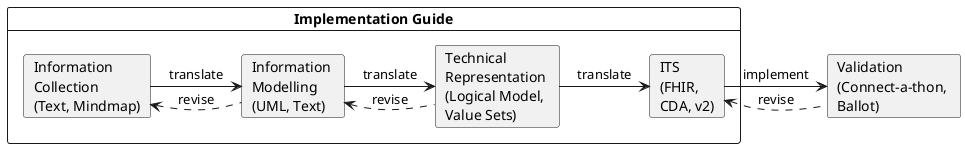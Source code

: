 @startuml

card "Implementation Guide" as ig {

card "Information \nCollection \n(Text, Mindmap)" as o1
card "Information \nModelling \n(UML, Text)" as o2
card "Technical \nRepresentation \n(Logical Model, \nValue Sets)" as o3
card "ITS \n(FHIR, \nCDA, v2)" as o4

o1 -right-> o2 : translate
o2 -right-> o3 : translate
o3 -right-> o4 : translate

o2 .left.> o1 : revise
o3 .left.> o2 : revise

}

card "Validation \n(Connect-a-thon, \nBallot)" as o5

o4 -right-> o5 : implement
o5 .left.> o4 : revise


@enduml